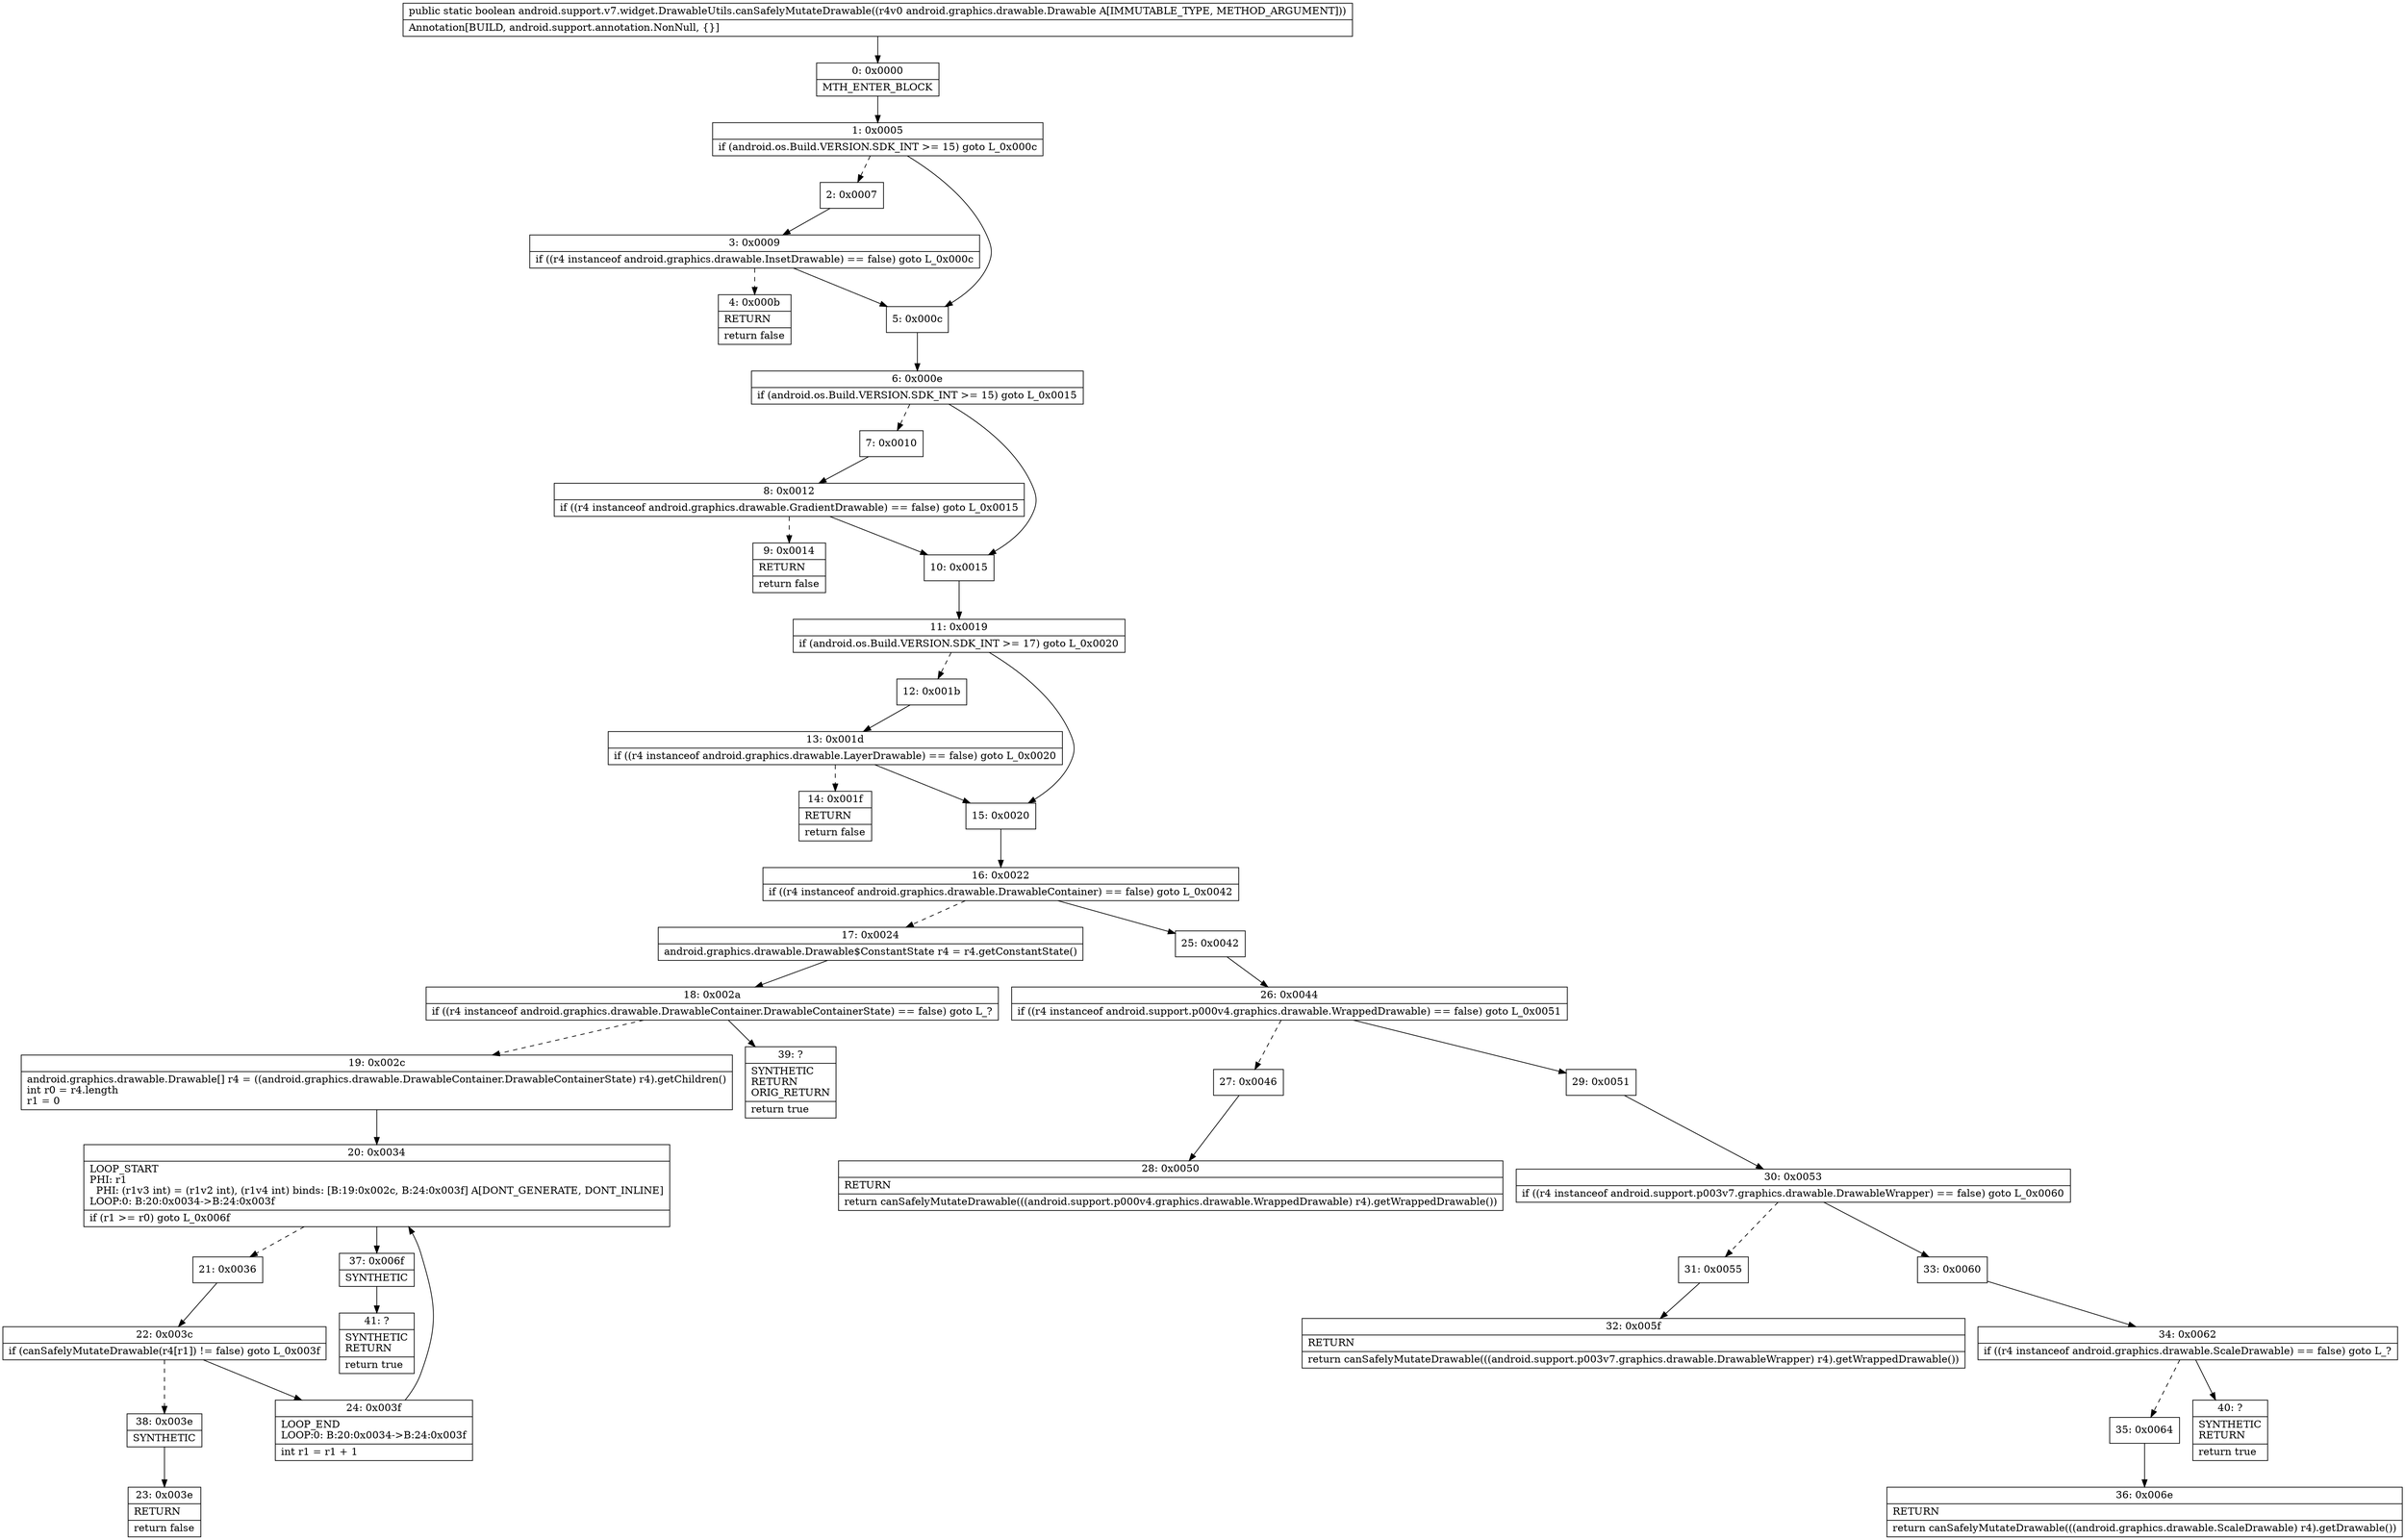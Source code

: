 digraph "CFG forandroid.support.v7.widget.DrawableUtils.canSafelyMutateDrawable(Landroid\/graphics\/drawable\/Drawable;)Z" {
Node_0 [shape=record,label="{0\:\ 0x0000|MTH_ENTER_BLOCK\l}"];
Node_1 [shape=record,label="{1\:\ 0x0005|if (android.os.Build.VERSION.SDK_INT \>= 15) goto L_0x000c\l}"];
Node_2 [shape=record,label="{2\:\ 0x0007}"];
Node_3 [shape=record,label="{3\:\ 0x0009|if ((r4 instanceof android.graphics.drawable.InsetDrawable) == false) goto L_0x000c\l}"];
Node_4 [shape=record,label="{4\:\ 0x000b|RETURN\l|return false\l}"];
Node_5 [shape=record,label="{5\:\ 0x000c}"];
Node_6 [shape=record,label="{6\:\ 0x000e|if (android.os.Build.VERSION.SDK_INT \>= 15) goto L_0x0015\l}"];
Node_7 [shape=record,label="{7\:\ 0x0010}"];
Node_8 [shape=record,label="{8\:\ 0x0012|if ((r4 instanceof android.graphics.drawable.GradientDrawable) == false) goto L_0x0015\l}"];
Node_9 [shape=record,label="{9\:\ 0x0014|RETURN\l|return false\l}"];
Node_10 [shape=record,label="{10\:\ 0x0015}"];
Node_11 [shape=record,label="{11\:\ 0x0019|if (android.os.Build.VERSION.SDK_INT \>= 17) goto L_0x0020\l}"];
Node_12 [shape=record,label="{12\:\ 0x001b}"];
Node_13 [shape=record,label="{13\:\ 0x001d|if ((r4 instanceof android.graphics.drawable.LayerDrawable) == false) goto L_0x0020\l}"];
Node_14 [shape=record,label="{14\:\ 0x001f|RETURN\l|return false\l}"];
Node_15 [shape=record,label="{15\:\ 0x0020}"];
Node_16 [shape=record,label="{16\:\ 0x0022|if ((r4 instanceof android.graphics.drawable.DrawableContainer) == false) goto L_0x0042\l}"];
Node_17 [shape=record,label="{17\:\ 0x0024|android.graphics.drawable.Drawable$ConstantState r4 = r4.getConstantState()\l}"];
Node_18 [shape=record,label="{18\:\ 0x002a|if ((r4 instanceof android.graphics.drawable.DrawableContainer.DrawableContainerState) == false) goto L_?\l}"];
Node_19 [shape=record,label="{19\:\ 0x002c|android.graphics.drawable.Drawable[] r4 = ((android.graphics.drawable.DrawableContainer.DrawableContainerState) r4).getChildren()\lint r0 = r4.length\lr1 = 0\l}"];
Node_20 [shape=record,label="{20\:\ 0x0034|LOOP_START\lPHI: r1 \l  PHI: (r1v3 int) = (r1v2 int), (r1v4 int) binds: [B:19:0x002c, B:24:0x003f] A[DONT_GENERATE, DONT_INLINE]\lLOOP:0: B:20:0x0034\-\>B:24:0x003f\l|if (r1 \>= r0) goto L_0x006f\l}"];
Node_21 [shape=record,label="{21\:\ 0x0036}"];
Node_22 [shape=record,label="{22\:\ 0x003c|if (canSafelyMutateDrawable(r4[r1]) != false) goto L_0x003f\l}"];
Node_23 [shape=record,label="{23\:\ 0x003e|RETURN\l|return false\l}"];
Node_24 [shape=record,label="{24\:\ 0x003f|LOOP_END\lLOOP:0: B:20:0x0034\-\>B:24:0x003f\l|int r1 = r1 + 1\l}"];
Node_25 [shape=record,label="{25\:\ 0x0042}"];
Node_26 [shape=record,label="{26\:\ 0x0044|if ((r4 instanceof android.support.p000v4.graphics.drawable.WrappedDrawable) == false) goto L_0x0051\l}"];
Node_27 [shape=record,label="{27\:\ 0x0046}"];
Node_28 [shape=record,label="{28\:\ 0x0050|RETURN\l|return canSafelyMutateDrawable(((android.support.p000v4.graphics.drawable.WrappedDrawable) r4).getWrappedDrawable())\l}"];
Node_29 [shape=record,label="{29\:\ 0x0051}"];
Node_30 [shape=record,label="{30\:\ 0x0053|if ((r4 instanceof android.support.p003v7.graphics.drawable.DrawableWrapper) == false) goto L_0x0060\l}"];
Node_31 [shape=record,label="{31\:\ 0x0055}"];
Node_32 [shape=record,label="{32\:\ 0x005f|RETURN\l|return canSafelyMutateDrawable(((android.support.p003v7.graphics.drawable.DrawableWrapper) r4).getWrappedDrawable())\l}"];
Node_33 [shape=record,label="{33\:\ 0x0060}"];
Node_34 [shape=record,label="{34\:\ 0x0062|if ((r4 instanceof android.graphics.drawable.ScaleDrawable) == false) goto L_?\l}"];
Node_35 [shape=record,label="{35\:\ 0x0064}"];
Node_36 [shape=record,label="{36\:\ 0x006e|RETURN\l|return canSafelyMutateDrawable(((android.graphics.drawable.ScaleDrawable) r4).getDrawable())\l}"];
Node_37 [shape=record,label="{37\:\ 0x006f|SYNTHETIC\l}"];
Node_38 [shape=record,label="{38\:\ 0x003e|SYNTHETIC\l}"];
Node_39 [shape=record,label="{39\:\ ?|SYNTHETIC\lRETURN\lORIG_RETURN\l|return true\l}"];
Node_40 [shape=record,label="{40\:\ ?|SYNTHETIC\lRETURN\l|return true\l}"];
Node_41 [shape=record,label="{41\:\ ?|SYNTHETIC\lRETURN\l|return true\l}"];
MethodNode[shape=record,label="{public static boolean android.support.v7.widget.DrawableUtils.canSafelyMutateDrawable((r4v0 android.graphics.drawable.Drawable A[IMMUTABLE_TYPE, METHOD_ARGUMENT]))  | Annotation[BUILD, android.support.annotation.NonNull, \{\}]\l}"];
MethodNode -> Node_0;
Node_0 -> Node_1;
Node_1 -> Node_2[style=dashed];
Node_1 -> Node_5;
Node_2 -> Node_3;
Node_3 -> Node_4[style=dashed];
Node_3 -> Node_5;
Node_5 -> Node_6;
Node_6 -> Node_7[style=dashed];
Node_6 -> Node_10;
Node_7 -> Node_8;
Node_8 -> Node_9[style=dashed];
Node_8 -> Node_10;
Node_10 -> Node_11;
Node_11 -> Node_12[style=dashed];
Node_11 -> Node_15;
Node_12 -> Node_13;
Node_13 -> Node_14[style=dashed];
Node_13 -> Node_15;
Node_15 -> Node_16;
Node_16 -> Node_17[style=dashed];
Node_16 -> Node_25;
Node_17 -> Node_18;
Node_18 -> Node_19[style=dashed];
Node_18 -> Node_39;
Node_19 -> Node_20;
Node_20 -> Node_21[style=dashed];
Node_20 -> Node_37;
Node_21 -> Node_22;
Node_22 -> Node_24;
Node_22 -> Node_38[style=dashed];
Node_24 -> Node_20;
Node_25 -> Node_26;
Node_26 -> Node_27[style=dashed];
Node_26 -> Node_29;
Node_27 -> Node_28;
Node_29 -> Node_30;
Node_30 -> Node_31[style=dashed];
Node_30 -> Node_33;
Node_31 -> Node_32;
Node_33 -> Node_34;
Node_34 -> Node_35[style=dashed];
Node_34 -> Node_40;
Node_35 -> Node_36;
Node_37 -> Node_41;
Node_38 -> Node_23;
}

